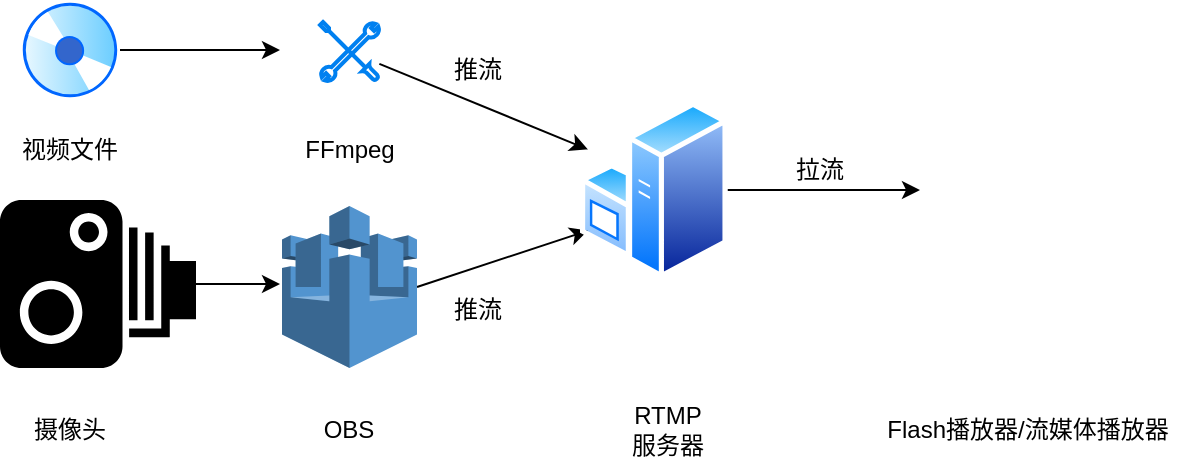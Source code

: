 <mxfile version="21.6.5" type="device">
  <diagram name="第 1 页" id="TzsZopuotmsDc7JSZWWU">
    <mxGraphModel dx="794" dy="433" grid="1" gridSize="10" guides="1" tooltips="1" connect="1" arrows="1" fold="1" page="1" pageScale="1" pageWidth="827" pageHeight="1169" math="0" shadow="0">
      <root>
        <mxCell id="0" />
        <mxCell id="1" parent="0" />
        <mxCell id="MHkQ5VVJ9KEJT1Ca361s-16" style="edgeStyle=orthogonalEdgeStyle;rounded=0;orthogonalLoop=1;jettySize=auto;html=1;exitX=1;exitY=0.5;exitDx=0;exitDy=0;exitPerimeter=0;" parent="1" source="MHkQ5VVJ9KEJT1Ca361s-1" edge="1">
          <mxGeometry relative="1" as="geometry">
            <mxPoint x="220" y="162" as="targetPoint" />
          </mxGeometry>
        </mxCell>
        <mxCell id="MHkQ5VVJ9KEJT1Ca361s-1" value="" style="shape=mxgraph.signs.tech.camera_1;html=1;pointerEvents=1;fillColor=#000000;strokeColor=none;verticalLabelPosition=bottom;verticalAlign=top;align=center;" parent="1" vertex="1">
          <mxGeometry x="80" y="120" width="98" height="84" as="geometry" />
        </mxCell>
        <mxCell id="MHkQ5VVJ9KEJT1Ca361s-8" style="edgeStyle=orthogonalEdgeStyle;rounded=0;orthogonalLoop=1;jettySize=auto;html=1;exitX=1;exitY=0.5;exitDx=0;exitDy=0;" parent="1" source="MHkQ5VVJ9KEJT1Ca361s-2" edge="1">
          <mxGeometry relative="1" as="geometry">
            <mxPoint x="220" y="45" as="targetPoint" />
          </mxGeometry>
        </mxCell>
        <mxCell id="MHkQ5VVJ9KEJT1Ca361s-2" value="" style="image;aspect=fixed;perimeter=ellipsePerimeter;html=1;align=center;shadow=0;dashed=0;spacingTop=3;image=img/lib/active_directory/cd_dvd.svg;" parent="1" vertex="1">
          <mxGeometry x="90" y="20" width="50" height="50" as="geometry" />
        </mxCell>
        <mxCell id="MHkQ5VVJ9KEJT1Ca361s-3" value="摄像头" style="text;html=1;strokeColor=none;fillColor=none;align=center;verticalAlign=middle;whiteSpace=wrap;rounded=0;" parent="1" vertex="1">
          <mxGeometry x="85" y="220" width="60" height="30" as="geometry" />
        </mxCell>
        <mxCell id="MHkQ5VVJ9KEJT1Ca361s-6" value="视频文件" style="text;html=1;strokeColor=none;fillColor=none;align=center;verticalAlign=middle;whiteSpace=wrap;rounded=0;" parent="1" vertex="1">
          <mxGeometry x="85" y="80" width="60" height="30" as="geometry" />
        </mxCell>
        <mxCell id="Ra0Va-L7WyhxJLXhkpGg-2" style="rounded=0;orthogonalLoop=1;jettySize=auto;html=1;entryX=0;entryY=0.25;entryDx=0;entryDy=0;" parent="1" source="MHkQ5VVJ9KEJT1Ca361s-7" target="MHkQ5VVJ9KEJT1Ca361s-17" edge="1">
          <mxGeometry relative="1" as="geometry" />
        </mxCell>
        <mxCell id="MHkQ5VVJ9KEJT1Ca361s-7" value="" style="html=1;verticalLabelPosition=bottom;align=center;labelBackgroundColor=#ffffff;verticalAlign=top;strokeWidth=2;strokeColor=#0080F0;shadow=0;dashed=0;shape=mxgraph.ios7.icons.tools;pointerEvents=1" parent="1" vertex="1">
          <mxGeometry x="240" y="31" width="29.7" height="29.7" as="geometry" />
        </mxCell>
        <mxCell id="MHkQ5VVJ9KEJT1Ca361s-11" value="FFmpeg" style="text;html=1;strokeColor=none;fillColor=none;align=center;verticalAlign=middle;whiteSpace=wrap;rounded=0;" parent="1" vertex="1">
          <mxGeometry x="224.85" y="80" width="60" height="30" as="geometry" />
        </mxCell>
        <mxCell id="Ra0Va-L7WyhxJLXhkpGg-1" style="rounded=0;orthogonalLoop=1;jettySize=auto;html=1;exitX=1;exitY=0.5;exitDx=0;exitDy=0;exitPerimeter=0;entryX=0;entryY=0.75;entryDx=0;entryDy=0;" parent="1" source="MHkQ5VVJ9KEJT1Ca361s-12" target="MHkQ5VVJ9KEJT1Ca361s-17" edge="1">
          <mxGeometry relative="1" as="geometry" />
        </mxCell>
        <mxCell id="MHkQ5VVJ9KEJT1Ca361s-12" value="" style="outlineConnect=0;dashed=0;verticalLabelPosition=bottom;verticalAlign=top;align=center;html=1;shape=mxgraph.aws3.aws_iot;fillColor=#5294CF;gradientColor=none;" parent="1" vertex="1">
          <mxGeometry x="221" y="123" width="67.5" height="81" as="geometry" />
        </mxCell>
        <mxCell id="MHkQ5VVJ9KEJT1Ca361s-15" value="OBS " style="text;html=1;strokeColor=none;fillColor=none;align=center;verticalAlign=middle;whiteSpace=wrap;rounded=0;" parent="1" vertex="1">
          <mxGeometry x="222.13" y="220" width="65.25" height="30" as="geometry" />
        </mxCell>
        <mxCell id="yQf0tGZ2kE2zRinCPwhf-3" style="edgeStyle=orthogonalEdgeStyle;rounded=0;orthogonalLoop=1;jettySize=auto;html=1;exitX=1;exitY=0.5;exitDx=0;exitDy=0;" edge="1" parent="1" source="MHkQ5VVJ9KEJT1Ca361s-17">
          <mxGeometry relative="1" as="geometry">
            <mxPoint x="540" y="115" as="targetPoint" />
          </mxGeometry>
        </mxCell>
        <mxCell id="MHkQ5VVJ9KEJT1Ca361s-17" value="" style="image;aspect=fixed;perimeter=ellipsePerimeter;html=1;align=center;shadow=0;dashed=0;spacingTop=3;image=img/lib/active_directory/windows_server.svg;" parent="1" vertex="1">
          <mxGeometry x="370" y="70" width="73.8" height="90" as="geometry" />
        </mxCell>
        <mxCell id="Ra0Va-L7WyhxJLXhkpGg-3" value="推流" style="text;html=1;strokeColor=none;fillColor=none;align=center;verticalAlign=middle;whiteSpace=wrap;rounded=0;" parent="1" vertex="1">
          <mxGeometry x="289" y="40" width="60" height="30" as="geometry" />
        </mxCell>
        <mxCell id="Ra0Va-L7WyhxJLXhkpGg-4" value="推流" style="text;html=1;strokeColor=none;fillColor=none;align=center;verticalAlign=middle;whiteSpace=wrap;rounded=0;" parent="1" vertex="1">
          <mxGeometry x="289" y="160" width="60" height="30" as="geometry" />
        </mxCell>
        <mxCell id="Ra0Va-L7WyhxJLXhkpGg-5" value="RTMP &lt;br&gt;服务器" style="text;html=1;strokeColor=none;fillColor=none;align=center;verticalAlign=middle;whiteSpace=wrap;rounded=0;" parent="1" vertex="1">
          <mxGeometry x="384" y="220" width="60" height="30" as="geometry" />
        </mxCell>
        <mxCell id="yQf0tGZ2kE2zRinCPwhf-2" value="" style="shape=image;html=1;verticalAlign=top;verticalLabelPosition=bottom;labelBackgroundColor=#ffffff;imageAspect=0;aspect=fixed;image=https://cdn4.iconfinder.com/data/icons/essentials-74/24/005_-_Video-128.png" vertex="1" parent="1">
          <mxGeometry x="550" y="72" width="88" height="88" as="geometry" />
        </mxCell>
        <mxCell id="yQf0tGZ2kE2zRinCPwhf-4" value="拉流" style="text;html=1;strokeColor=none;fillColor=none;align=center;verticalAlign=middle;whiteSpace=wrap;rounded=0;" vertex="1" parent="1">
          <mxGeometry x="460" y="90" width="60" height="30" as="geometry" />
        </mxCell>
        <mxCell id="yQf0tGZ2kE2zRinCPwhf-5" value="Flash播放器/流媒体播放器" style="text;html=1;strokeColor=none;fillColor=none;align=center;verticalAlign=middle;whiteSpace=wrap;rounded=0;" vertex="1" parent="1">
          <mxGeometry x="512" y="220" width="164" height="30" as="geometry" />
        </mxCell>
      </root>
    </mxGraphModel>
  </diagram>
</mxfile>
